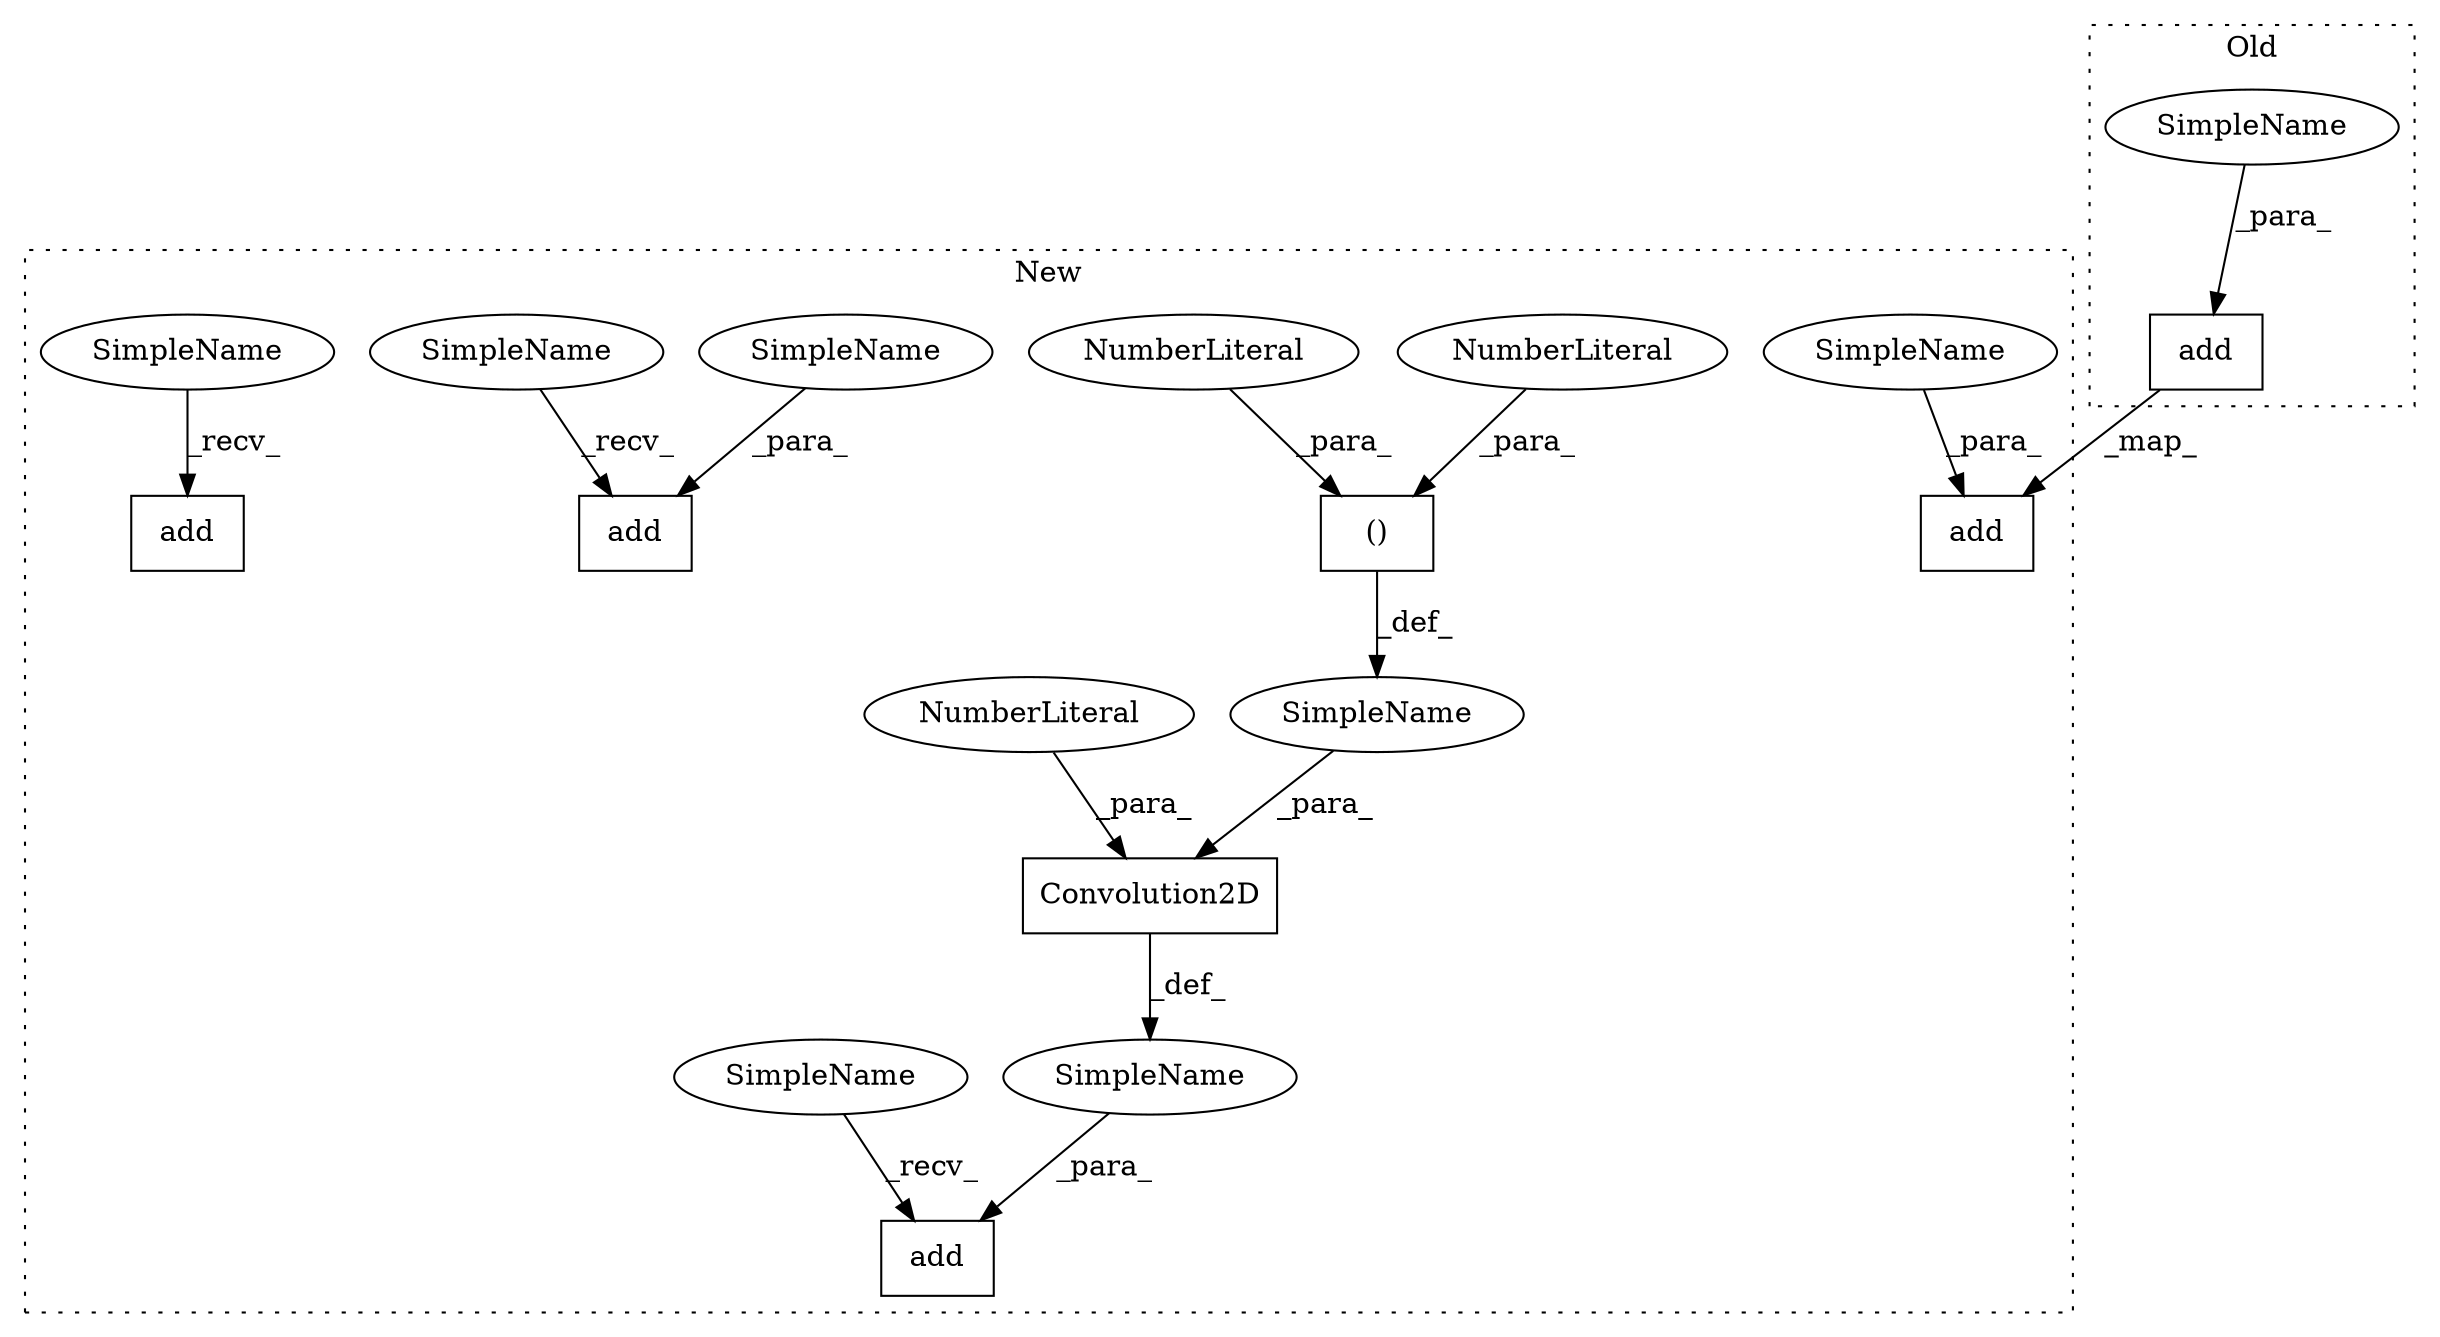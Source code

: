 digraph G {
subgraph cluster0 {
1 [label="add" a="32" s="1552,1574" l="4,1" shape="box"];
3 [label="SimpleName" a="42" s="" l="" shape="ellipse"];
label = "Old";
style="dotted";
}
subgraph cluster1 {
2 [label="add" a="32" s="538,562" l="4,1" shape="box"];
4 [label="SimpleName" a="42" s="" l="" shape="ellipse"];
5 [label="add" a="32" s="475,525" l="4,1" shape="box"];
6 [label="SimpleName" a="42" s="" l="" shape="ellipse"];
7 [label="add" a="32" s="1858,1886" l="4,1" shape="box"];
8 [label="SimpleName" a="42" s="" l="" shape="ellipse"];
9 [label="()" a="106" s="501" l="15" shape="box"];
10 [label="NumberLiteral" a="34" s="515" l="1" shape="ellipse"];
11 [label="NumberLiteral" a="34" s="501" l="1" shape="ellipse"];
12 [label="Convolution2D" a="32" s="479,524" l="14,1" shape="box"];
13 [label="SimpleName" a="42" s="" l="" shape="ellipse"];
14 [label="NumberLiteral" a="34" s="493" l="2" shape="ellipse"];
15 [label="add" a="32" s="610,660" l="4,1" shape="box"];
16 [label="SimpleName" a="42" s="1852" l="5" shape="ellipse"];
17 [label="SimpleName" a="42" s="604" l="5" shape="ellipse"];
18 [label="SimpleName" a="42" s="469" l="5" shape="ellipse"];
label = "New";
style="dotted";
}
1 -> 2 [label="_map_"];
3 -> 1 [label="_para_"];
4 -> 2 [label="_para_"];
6 -> 5 [label="_para_"];
8 -> 7 [label="_para_"];
9 -> 13 [label="_def_"];
10 -> 9 [label="_para_"];
11 -> 9 [label="_para_"];
12 -> 6 [label="_def_"];
13 -> 12 [label="_para_"];
14 -> 12 [label="_para_"];
16 -> 7 [label="_recv_"];
17 -> 15 [label="_recv_"];
18 -> 5 [label="_recv_"];
}